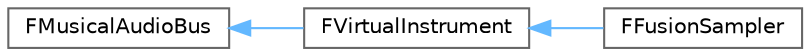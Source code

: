 digraph "Graphical Class Hierarchy"
{
 // INTERACTIVE_SVG=YES
 // LATEX_PDF_SIZE
  bgcolor="transparent";
  edge [fontname=Helvetica,fontsize=10,labelfontname=Helvetica,labelfontsize=10];
  node [fontname=Helvetica,fontsize=10,shape=box,height=0.2,width=0.4];
  rankdir="LR";
  Node0 [id="Node000000",label="FMusicalAudioBus",height=0.2,width=0.4,color="grey40", fillcolor="white", style="filled",URL="$d2/d03/classFMusicalAudioBus.html",tooltip=" "];
  Node0 -> Node1 [id="edge4460_Node000000_Node000001",dir="back",color="steelblue1",style="solid",tooltip=" "];
  Node1 [id="Node000001",label="FVirtualInstrument",height=0.2,width=0.4,color="grey40", fillcolor="white", style="filled",URL="$d3/d75/classFVirtualInstrument.html",tooltip=" "];
  Node1 -> Node2 [id="edge4461_Node000001_Node000002",dir="back",color="steelblue1",style="solid",tooltip=" "];
  Node2 [id="Node000002",label="FFusionSampler",height=0.2,width=0.4,color="grey40", fillcolor="white", style="filled",URL="$d9/d77/classFFusionSampler.html",tooltip=" "];
}
